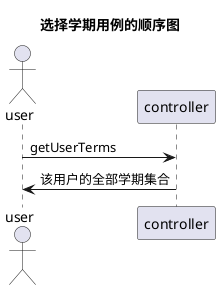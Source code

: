 @startuml

title 选择学期用例的顺序图

actor user

user -> controller:getUserTerms

controller->user:该用户的全部学期集合



@enduml